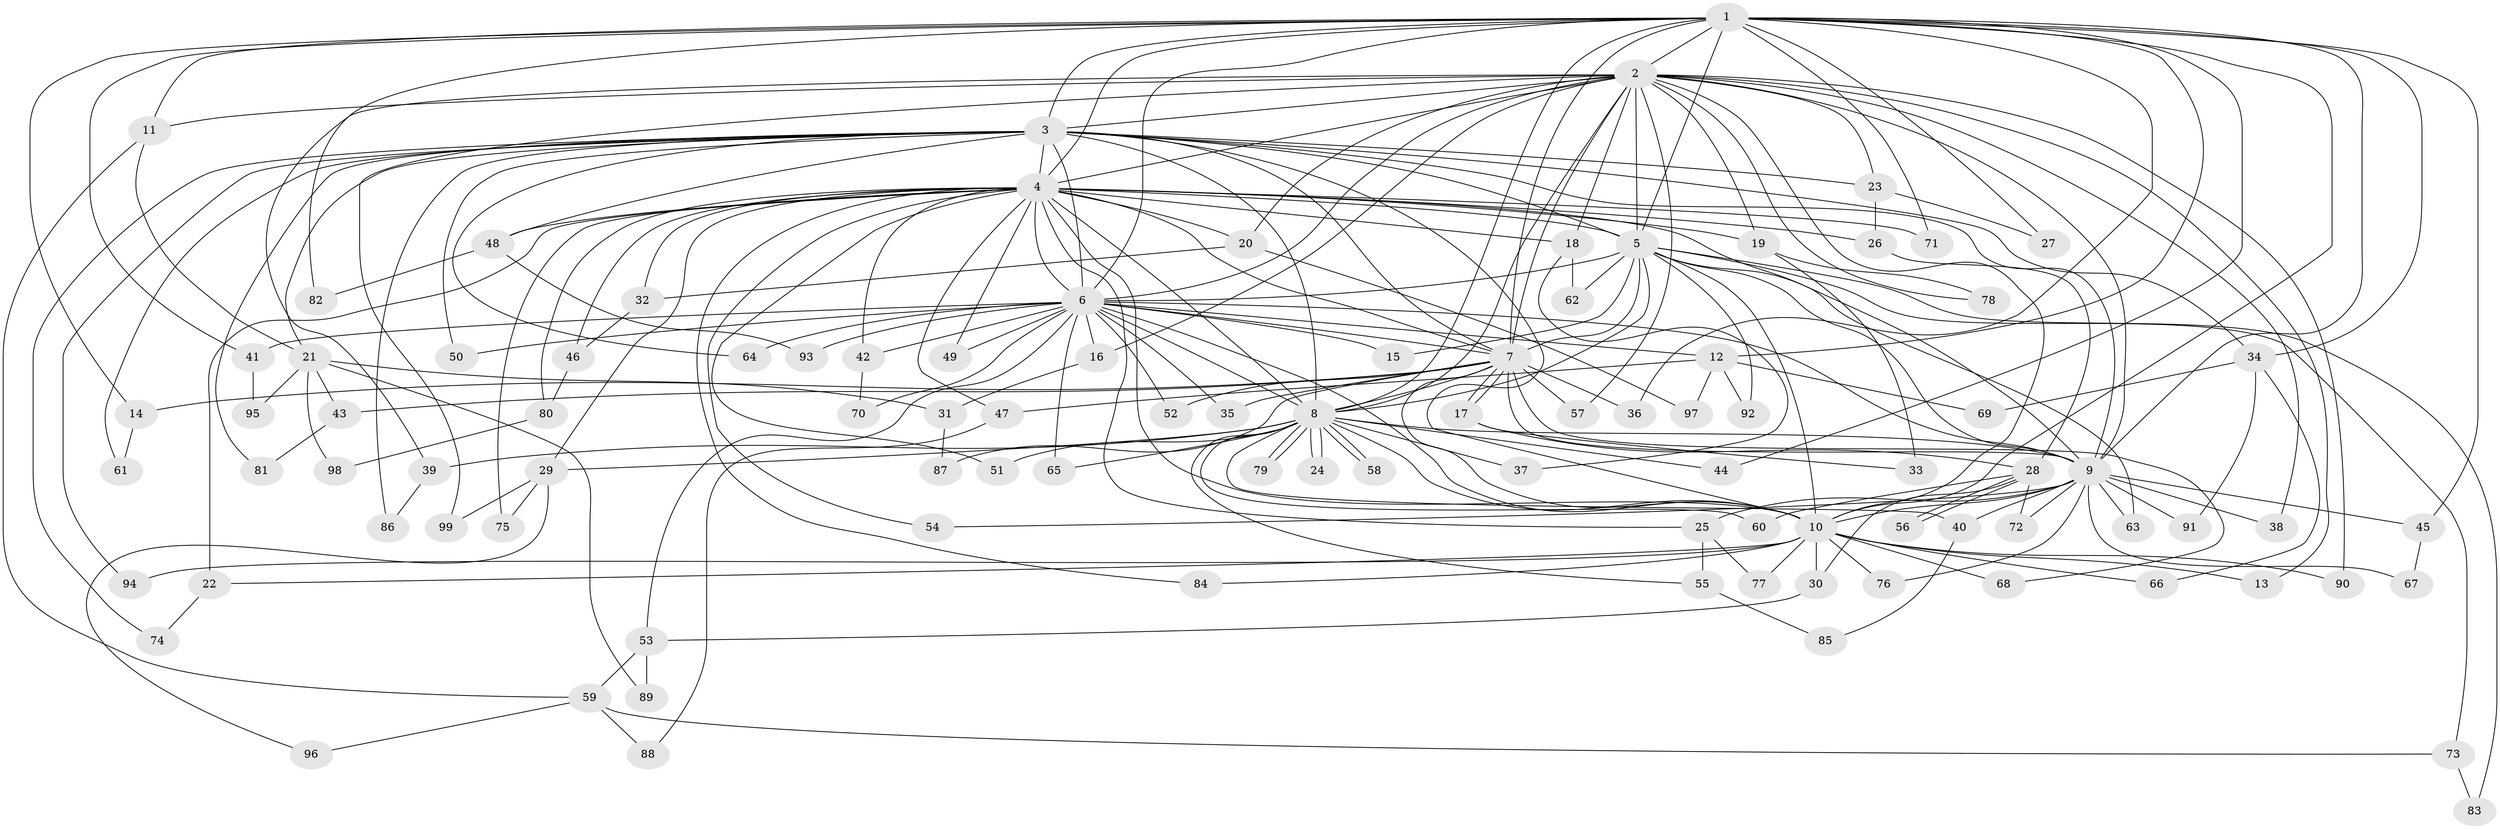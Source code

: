 // coarse degree distribution, {12: 0.07692307692307693, 18: 0.02564102564102564, 25: 0.02564102564102564, 9: 0.02564102564102564, 14: 0.02564102564102564, 7: 0.02564102564102564, 5: 0.05128205128205128, 2: 0.358974358974359, 3: 0.20512820512820512, 4: 0.07692307692307693, 1: 0.07692307692307693, 8: 0.02564102564102564}
// Generated by graph-tools (version 1.1) at 2025/17/03/04/25 18:17:31]
// undirected, 99 vertices, 223 edges
graph export_dot {
graph [start="1"]
  node [color=gray90,style=filled];
  1;
  2;
  3;
  4;
  5;
  6;
  7;
  8;
  9;
  10;
  11;
  12;
  13;
  14;
  15;
  16;
  17;
  18;
  19;
  20;
  21;
  22;
  23;
  24;
  25;
  26;
  27;
  28;
  29;
  30;
  31;
  32;
  33;
  34;
  35;
  36;
  37;
  38;
  39;
  40;
  41;
  42;
  43;
  44;
  45;
  46;
  47;
  48;
  49;
  50;
  51;
  52;
  53;
  54;
  55;
  56;
  57;
  58;
  59;
  60;
  61;
  62;
  63;
  64;
  65;
  66;
  67;
  68;
  69;
  70;
  71;
  72;
  73;
  74;
  75;
  76;
  77;
  78;
  79;
  80;
  81;
  82;
  83;
  84;
  85;
  86;
  87;
  88;
  89;
  90;
  91;
  92;
  93;
  94;
  95;
  96;
  97;
  98;
  99;
  1 -- 2;
  1 -- 3;
  1 -- 4;
  1 -- 5;
  1 -- 6;
  1 -- 7;
  1 -- 8;
  1 -- 9;
  1 -- 10;
  1 -- 11;
  1 -- 12;
  1 -- 14;
  1 -- 27;
  1 -- 34;
  1 -- 36;
  1 -- 41;
  1 -- 44;
  1 -- 45;
  1 -- 71;
  1 -- 82;
  2 -- 3;
  2 -- 4;
  2 -- 5;
  2 -- 6;
  2 -- 7;
  2 -- 8;
  2 -- 9;
  2 -- 10;
  2 -- 11;
  2 -- 13;
  2 -- 16;
  2 -- 18;
  2 -- 19;
  2 -- 20;
  2 -- 23;
  2 -- 38;
  2 -- 39;
  2 -- 57;
  2 -- 78;
  2 -- 90;
  2 -- 99;
  3 -- 4;
  3 -- 5;
  3 -- 6;
  3 -- 7;
  3 -- 8;
  3 -- 9;
  3 -- 10;
  3 -- 21;
  3 -- 23;
  3 -- 34;
  3 -- 48;
  3 -- 50;
  3 -- 61;
  3 -- 64;
  3 -- 74;
  3 -- 81;
  3 -- 86;
  3 -- 94;
  4 -- 5;
  4 -- 6;
  4 -- 7;
  4 -- 8;
  4 -- 9;
  4 -- 10;
  4 -- 18;
  4 -- 19;
  4 -- 20;
  4 -- 22;
  4 -- 25;
  4 -- 26;
  4 -- 29;
  4 -- 32;
  4 -- 42;
  4 -- 46;
  4 -- 47;
  4 -- 48;
  4 -- 49;
  4 -- 51;
  4 -- 54;
  4 -- 71;
  4 -- 75;
  4 -- 80;
  4 -- 84;
  5 -- 6;
  5 -- 7;
  5 -- 8;
  5 -- 9;
  5 -- 10;
  5 -- 15;
  5 -- 62;
  5 -- 63;
  5 -- 73;
  5 -- 83;
  5 -- 92;
  6 -- 7;
  6 -- 8;
  6 -- 9;
  6 -- 10;
  6 -- 12;
  6 -- 15;
  6 -- 16;
  6 -- 35;
  6 -- 41;
  6 -- 42;
  6 -- 49;
  6 -- 50;
  6 -- 52;
  6 -- 53;
  6 -- 64;
  6 -- 65;
  6 -- 70;
  6 -- 93;
  7 -- 8;
  7 -- 9;
  7 -- 10;
  7 -- 14;
  7 -- 17;
  7 -- 17;
  7 -- 35;
  7 -- 36;
  7 -- 43;
  7 -- 52;
  7 -- 57;
  7 -- 68;
  7 -- 87;
  8 -- 9;
  8 -- 10;
  8 -- 24;
  8 -- 24;
  8 -- 29;
  8 -- 37;
  8 -- 39;
  8 -- 40;
  8 -- 44;
  8 -- 51;
  8 -- 55;
  8 -- 58;
  8 -- 58;
  8 -- 60;
  8 -- 65;
  8 -- 79;
  8 -- 79;
  9 -- 10;
  9 -- 25;
  9 -- 38;
  9 -- 40;
  9 -- 45;
  9 -- 54;
  9 -- 63;
  9 -- 67;
  9 -- 72;
  9 -- 76;
  9 -- 91;
  10 -- 13;
  10 -- 22;
  10 -- 30;
  10 -- 66;
  10 -- 68;
  10 -- 76;
  10 -- 77;
  10 -- 84;
  10 -- 90;
  10 -- 94;
  11 -- 21;
  11 -- 59;
  12 -- 47;
  12 -- 69;
  12 -- 92;
  12 -- 97;
  14 -- 61;
  16 -- 31;
  17 -- 28;
  17 -- 33;
  18 -- 37;
  18 -- 62;
  19 -- 33;
  19 -- 78;
  20 -- 32;
  20 -- 97;
  21 -- 31;
  21 -- 43;
  21 -- 89;
  21 -- 95;
  21 -- 98;
  22 -- 74;
  23 -- 26;
  23 -- 27;
  25 -- 55;
  25 -- 77;
  26 -- 28;
  28 -- 30;
  28 -- 56;
  28 -- 56;
  28 -- 60;
  28 -- 72;
  29 -- 75;
  29 -- 96;
  29 -- 99;
  30 -- 53;
  31 -- 87;
  32 -- 46;
  34 -- 66;
  34 -- 69;
  34 -- 91;
  39 -- 86;
  40 -- 85;
  41 -- 95;
  42 -- 70;
  43 -- 81;
  45 -- 67;
  46 -- 80;
  47 -- 88;
  48 -- 82;
  48 -- 93;
  53 -- 59;
  53 -- 89;
  55 -- 85;
  59 -- 73;
  59 -- 88;
  59 -- 96;
  73 -- 83;
  80 -- 98;
}
